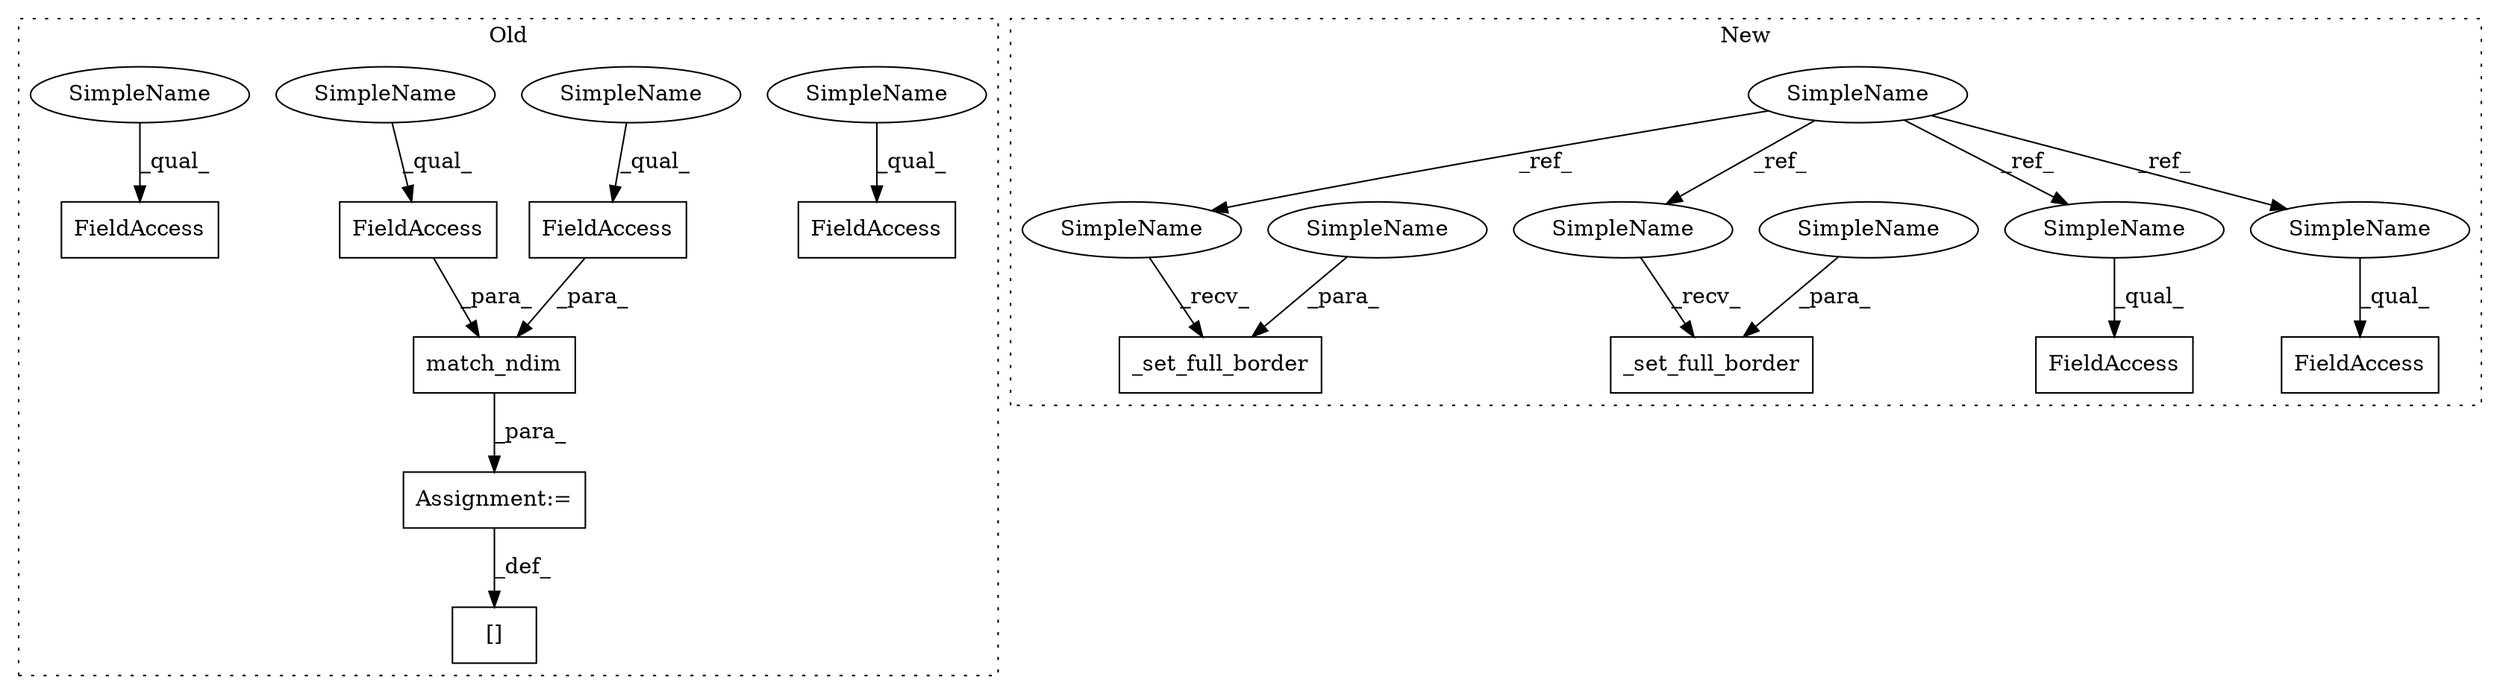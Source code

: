 digraph G {
subgraph cluster0 {
1 [label="[]" a="2" s="2253,2269" l="12,1" shape="box"];
3 [label="FieldAccess" a="22" s="1885" l="16" shape="box"];
4 [label="Assignment:=" a="7" s="2210" l="1" shape="box"];
5 [label="match_ndim" a="32" s="2211,2244" l="11,1" shape="box"];
6 [label="FieldAccess" a="22" s="2222" l="11" shape="box"];
9 [label="FieldAccess" a="22" s="2234" l="10" shape="box"];
11 [label="FieldAccess" a="22" s="1873" l="11" shape="box"];
13 [label="SimpleName" a="42" s="1885" l="11" shape="ellipse"];
14 [label="SimpleName" a="42" s="2234" l="5" shape="ellipse"];
21 [label="SimpleName" a="42" s="2222" l="4" shape="ellipse"];
22 [label="SimpleName" a="42" s="1873" l="4" shape="ellipse"];
label = "Old";
style="dotted";
}
subgraph cluster1 {
2 [label="_set_full_border" a="32" s="1801,1829" l="17,1" shape="box"];
7 [label="SimpleName" a="42" s="1579" l="4" shape="ellipse"];
8 [label="FieldAccess" a="22" s="1735" l="11" shape="box"];
10 [label="FieldAccess" a="22" s="2107" l="11" shape="box"];
12 [label="_set_full_border" a="32" s="2173,2195" l="17,1" shape="box"];
15 [label="SimpleName" a="42" s="1796" l="4" shape="ellipse"];
16 [label="SimpleName" a="42" s="1735" l="4" shape="ellipse"];
17 [label="SimpleName" a="42" s="2168" l="4" shape="ellipse"];
18 [label="SimpleName" a="42" s="2107" l="4" shape="ellipse"];
19 [label="SimpleName" a="42" s="1818" l="11" shape="ellipse"];
20 [label="SimpleName" a="42" s="2190" l="5" shape="ellipse"];
label = "New";
style="dotted";
}
4 -> 1 [label="_def_"];
5 -> 4 [label="_para_"];
6 -> 5 [label="_para_"];
7 -> 16 [label="_ref_"];
7 -> 17 [label="_ref_"];
7 -> 18 [label="_ref_"];
7 -> 15 [label="_ref_"];
9 -> 5 [label="_para_"];
13 -> 3 [label="_qual_"];
14 -> 9 [label="_qual_"];
15 -> 2 [label="_recv_"];
16 -> 8 [label="_qual_"];
17 -> 12 [label="_recv_"];
18 -> 10 [label="_qual_"];
19 -> 2 [label="_para_"];
20 -> 12 [label="_para_"];
21 -> 6 [label="_qual_"];
22 -> 11 [label="_qual_"];
}